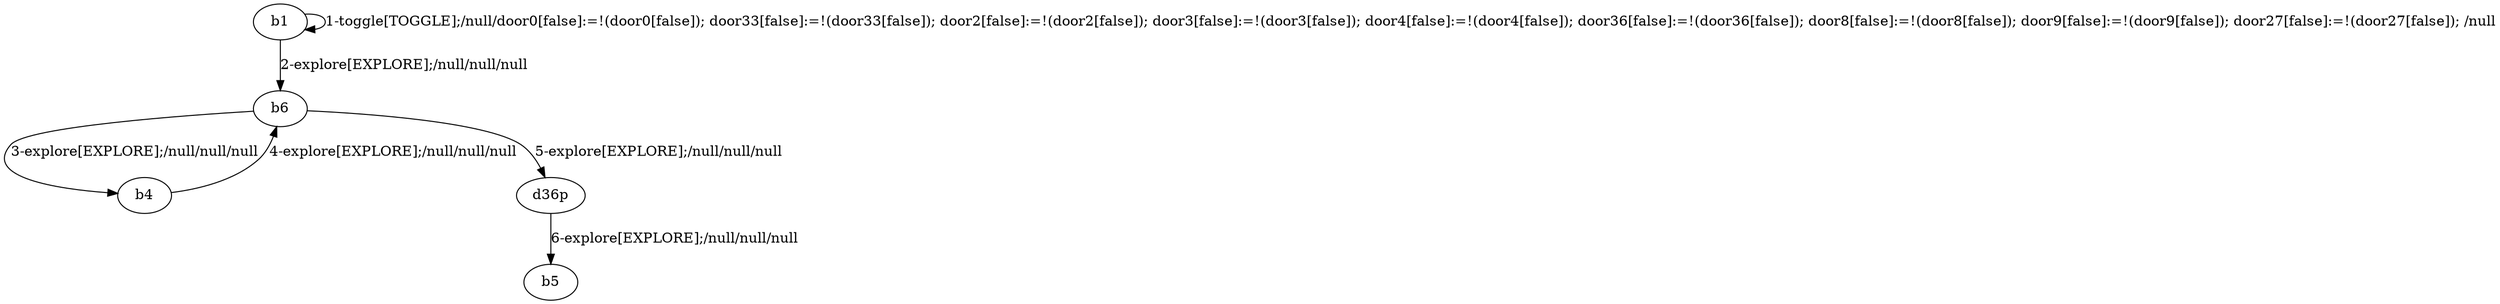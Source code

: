 # Total number of goals covered by this test: 2
# b6 --> d36p
# b4 --> b6

digraph g {
"b1" -> "b1" [label = "1-toggle[TOGGLE];/null/door0[false]:=!(door0[false]); door33[false]:=!(door33[false]); door2[false]:=!(door2[false]); door3[false]:=!(door3[false]); door4[false]:=!(door4[false]); door36[false]:=!(door36[false]); door8[false]:=!(door8[false]); door9[false]:=!(door9[false]); door27[false]:=!(door27[false]); /null"];
"b1" -> "b6" [label = "2-explore[EXPLORE];/null/null/null"];
"b6" -> "b4" [label = "3-explore[EXPLORE];/null/null/null"];
"b4" -> "b6" [label = "4-explore[EXPLORE];/null/null/null"];
"b6" -> "d36p" [label = "5-explore[EXPLORE];/null/null/null"];
"d36p" -> "b5" [label = "6-explore[EXPLORE];/null/null/null"];
}